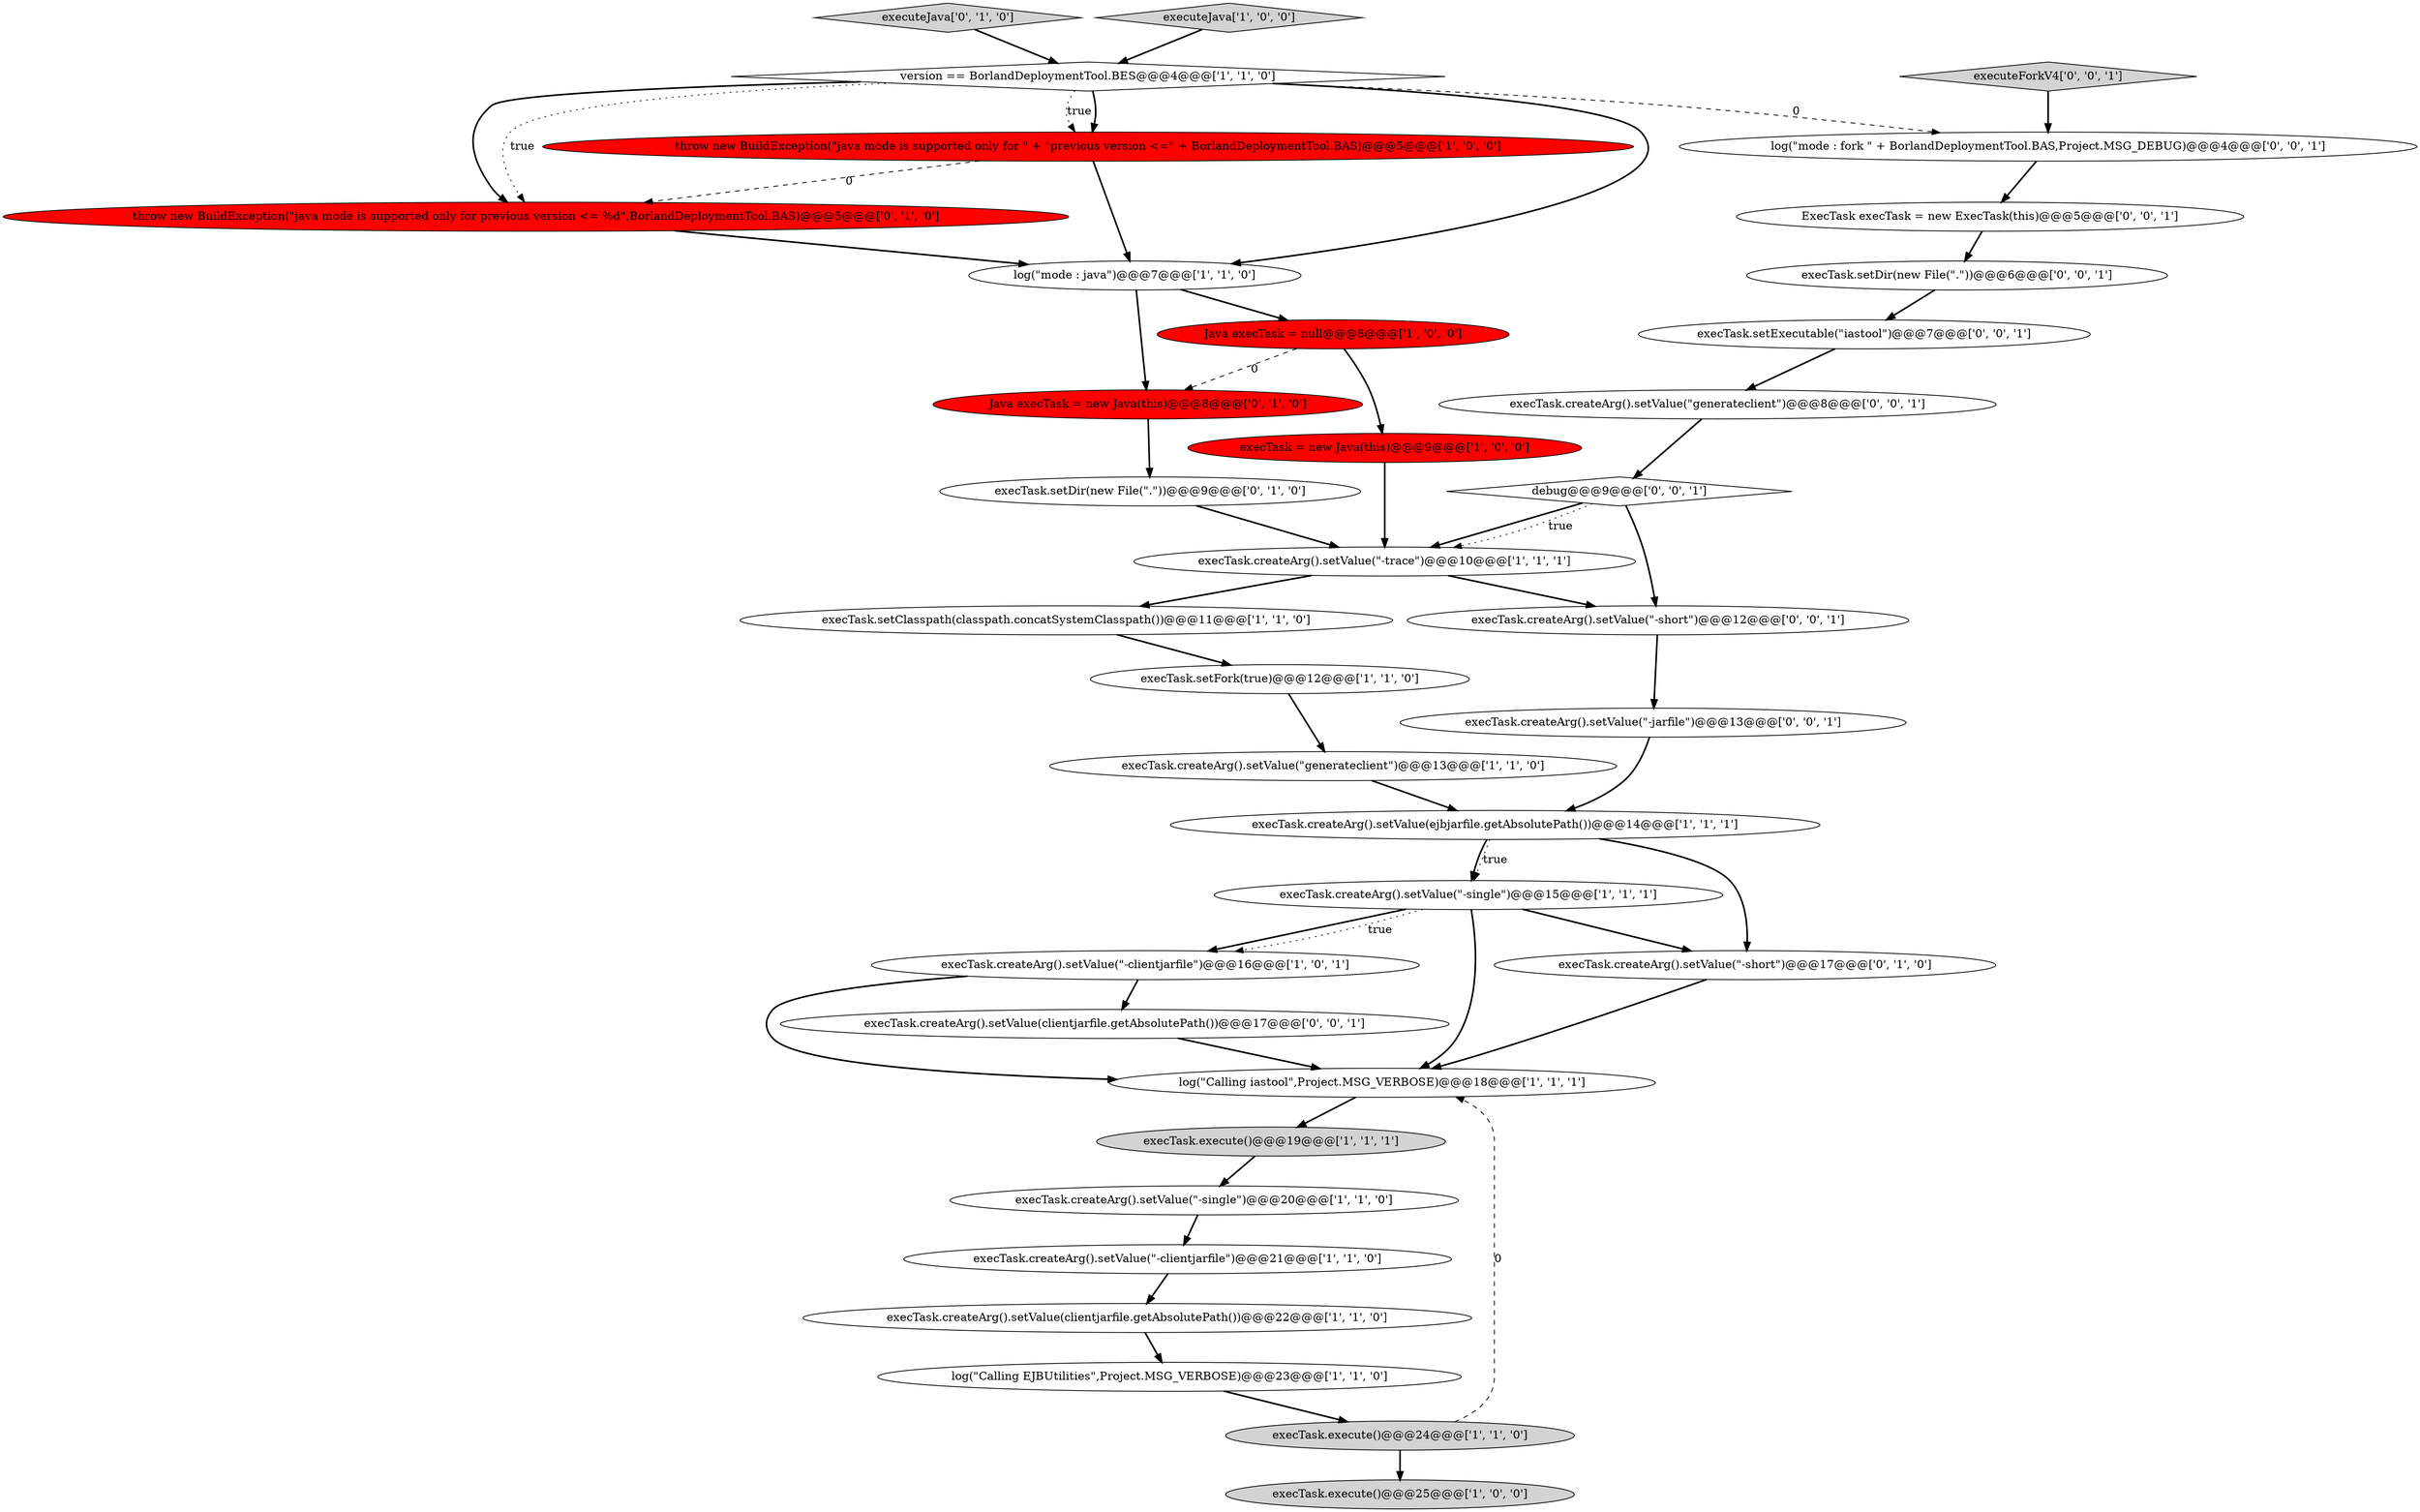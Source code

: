 digraph {
4 [style = filled, label = "execTask.createArg().setValue(\"generateclient\")@@@13@@@['1', '1', '0']", fillcolor = white, shape = ellipse image = "AAA0AAABBB1BBB"];
10 [style = filled, label = "execTask.createArg().setValue(\"-trace\")@@@10@@@['1', '1', '1']", fillcolor = white, shape = ellipse image = "AAA0AAABBB1BBB"];
35 [style = filled, label = "execTask.createArg().setValue(\"-jarfile\")@@@13@@@['0', '0', '1']", fillcolor = white, shape = ellipse image = "AAA0AAABBB3BBB"];
26 [style = filled, label = "execTask.setExecutable(\"iastool\")@@@7@@@['0', '0', '1']", fillcolor = white, shape = ellipse image = "AAA0AAABBB3BBB"];
11 [style = filled, label = "execTask.createArg().setValue(\"-clientjarfile\")@@@21@@@['1', '1', '0']", fillcolor = white, shape = ellipse image = "AAA0AAABBB1BBB"];
24 [style = filled, label = "throw new BuildException(\"java mode is supported only for previous version <= %d\",BorlandDeploymentTool.BAS)@@@5@@@['0', '1', '0']", fillcolor = red, shape = ellipse image = "AAA1AAABBB2BBB"];
17 [style = filled, label = "execTask.execute()@@@25@@@['1', '0', '0']", fillcolor = lightgray, shape = ellipse image = "AAA0AAABBB1BBB"];
29 [style = filled, label = "log(\"mode : fork \" + BorlandDeploymentTool.BAS,Project.MSG_DEBUG)@@@4@@@['0', '0', '1']", fillcolor = white, shape = ellipse image = "AAA0AAABBB3BBB"];
28 [style = filled, label = "executeForkV4['0', '0', '1']", fillcolor = lightgray, shape = diamond image = "AAA0AAABBB3BBB"];
7 [style = filled, label = "execTask = new Java(this)@@@9@@@['1', '0', '0']", fillcolor = red, shape = ellipse image = "AAA1AAABBB1BBB"];
25 [style = filled, label = "execTask.setDir(new File(\".\"))@@@9@@@['0', '1', '0']", fillcolor = white, shape = ellipse image = "AAA0AAABBB2BBB"];
9 [style = filled, label = "log(\"mode : java\")@@@7@@@['1', '1', '0']", fillcolor = white, shape = ellipse image = "AAA0AAABBB1BBB"];
20 [style = filled, label = "Java execTask = null@@@8@@@['1', '0', '0']", fillcolor = red, shape = ellipse image = "AAA1AAABBB1BBB"];
31 [style = filled, label = "execTask.createArg().setValue(\"generateclient\")@@@8@@@['0', '0', '1']", fillcolor = white, shape = ellipse image = "AAA0AAABBB3BBB"];
12 [style = filled, label = "version == BorlandDeploymentTool.BES@@@4@@@['1', '1', '0']", fillcolor = white, shape = diamond image = "AAA0AAABBB1BBB"];
27 [style = filled, label = "execTask.createArg().setValue(clientjarfile.getAbsolutePath())@@@17@@@['0', '0', '1']", fillcolor = white, shape = ellipse image = "AAA0AAABBB3BBB"];
23 [style = filled, label = "Java execTask = new Java(this)@@@8@@@['0', '1', '0']", fillcolor = red, shape = ellipse image = "AAA1AAABBB2BBB"];
16 [style = filled, label = "execTask.execute()@@@19@@@['1', '1', '1']", fillcolor = lightgray, shape = ellipse image = "AAA0AAABBB1BBB"];
21 [style = filled, label = "executeJava['0', '1', '0']", fillcolor = lightgray, shape = diamond image = "AAA0AAABBB2BBB"];
6 [style = filled, label = "throw new BuildException(\"java mode is supported only for \" + \"previous version <=\" + BorlandDeploymentTool.BAS)@@@5@@@['1', '0', '0']", fillcolor = red, shape = ellipse image = "AAA1AAABBB1BBB"];
0 [style = filled, label = "execTask.createArg().setValue(\"-single\")@@@20@@@['1', '1', '0']", fillcolor = white, shape = ellipse image = "AAA0AAABBB1BBB"];
22 [style = filled, label = "execTask.createArg().setValue(\"-short\")@@@17@@@['0', '1', '0']", fillcolor = white, shape = ellipse image = "AAA0AAABBB2BBB"];
34 [style = filled, label = "ExecTask execTask = new ExecTask(this)@@@5@@@['0', '0', '1']", fillcolor = white, shape = ellipse image = "AAA0AAABBB3BBB"];
14 [style = filled, label = "execTask.setClasspath(classpath.concatSystemClasspath())@@@11@@@['1', '1', '0']", fillcolor = white, shape = ellipse image = "AAA0AAABBB1BBB"];
19 [style = filled, label = "execTask.createArg().setValue(ejbjarfile.getAbsolutePath())@@@14@@@['1', '1', '1']", fillcolor = white, shape = ellipse image = "AAA0AAABBB1BBB"];
5 [style = filled, label = "log(\"Calling EJBUtilities\",Project.MSG_VERBOSE)@@@23@@@['1', '1', '0']", fillcolor = white, shape = ellipse image = "AAA0AAABBB1BBB"];
13 [style = filled, label = "execTask.createArg().setValue(\"-clientjarfile\")@@@16@@@['1', '0', '1']", fillcolor = white, shape = ellipse image = "AAA0AAABBB1BBB"];
15 [style = filled, label = "execTask.createArg().setValue(\"-single\")@@@15@@@['1', '1', '1']", fillcolor = white, shape = ellipse image = "AAA0AAABBB1BBB"];
1 [style = filled, label = "executeJava['1', '0', '0']", fillcolor = lightgray, shape = diamond image = "AAA0AAABBB1BBB"];
18 [style = filled, label = "execTask.setFork(true)@@@12@@@['1', '1', '0']", fillcolor = white, shape = ellipse image = "AAA0AAABBB1BBB"];
33 [style = filled, label = "execTask.createArg().setValue(\"-short\")@@@12@@@['0', '0', '1']", fillcolor = white, shape = ellipse image = "AAA0AAABBB3BBB"];
3 [style = filled, label = "log(\"Calling iastool\",Project.MSG_VERBOSE)@@@18@@@['1', '1', '1']", fillcolor = white, shape = ellipse image = "AAA0AAABBB1BBB"];
8 [style = filled, label = "execTask.createArg().setValue(clientjarfile.getAbsolutePath())@@@22@@@['1', '1', '0']", fillcolor = white, shape = ellipse image = "AAA0AAABBB1BBB"];
2 [style = filled, label = "execTask.execute()@@@24@@@['1', '1', '0']", fillcolor = lightgray, shape = ellipse image = "AAA0AAABBB1BBB"];
32 [style = filled, label = "debug@@@9@@@['0', '0', '1']", fillcolor = white, shape = diamond image = "AAA0AAABBB3BBB"];
30 [style = filled, label = "execTask.setDir(new File(\".\"))@@@6@@@['0', '0', '1']", fillcolor = white, shape = ellipse image = "AAA0AAABBB3BBB"];
2->17 [style = bold, label=""];
28->29 [style = bold, label=""];
23->25 [style = bold, label=""];
16->0 [style = bold, label=""];
15->13 [style = bold, label=""];
33->35 [style = bold, label=""];
10->14 [style = bold, label=""];
7->10 [style = bold, label=""];
31->32 [style = bold, label=""];
30->26 [style = bold, label=""];
4->19 [style = bold, label=""];
35->19 [style = bold, label=""];
27->3 [style = bold, label=""];
0->11 [style = bold, label=""];
9->20 [style = bold, label=""];
12->24 [style = bold, label=""];
3->16 [style = bold, label=""];
19->15 [style = dotted, label="true"];
29->34 [style = bold, label=""];
12->9 [style = bold, label=""];
12->6 [style = bold, label=""];
15->3 [style = bold, label=""];
34->30 [style = bold, label=""];
32->10 [style = bold, label=""];
32->33 [style = bold, label=""];
15->22 [style = bold, label=""];
15->13 [style = dotted, label="true"];
21->12 [style = bold, label=""];
9->23 [style = bold, label=""];
22->3 [style = bold, label=""];
5->2 [style = bold, label=""];
26->31 [style = bold, label=""];
13->27 [style = bold, label=""];
18->4 [style = bold, label=""];
13->3 [style = bold, label=""];
8->5 [style = bold, label=""];
12->6 [style = dotted, label="true"];
6->24 [style = dashed, label="0"];
12->29 [style = dashed, label="0"];
12->24 [style = dotted, label="true"];
1->12 [style = bold, label=""];
20->23 [style = dashed, label="0"];
11->8 [style = bold, label=""];
14->18 [style = bold, label=""];
25->10 [style = bold, label=""];
10->33 [style = bold, label=""];
19->15 [style = bold, label=""];
32->10 [style = dotted, label="true"];
6->9 [style = bold, label=""];
20->7 [style = bold, label=""];
2->3 [style = dashed, label="0"];
19->22 [style = bold, label=""];
24->9 [style = bold, label=""];
}
